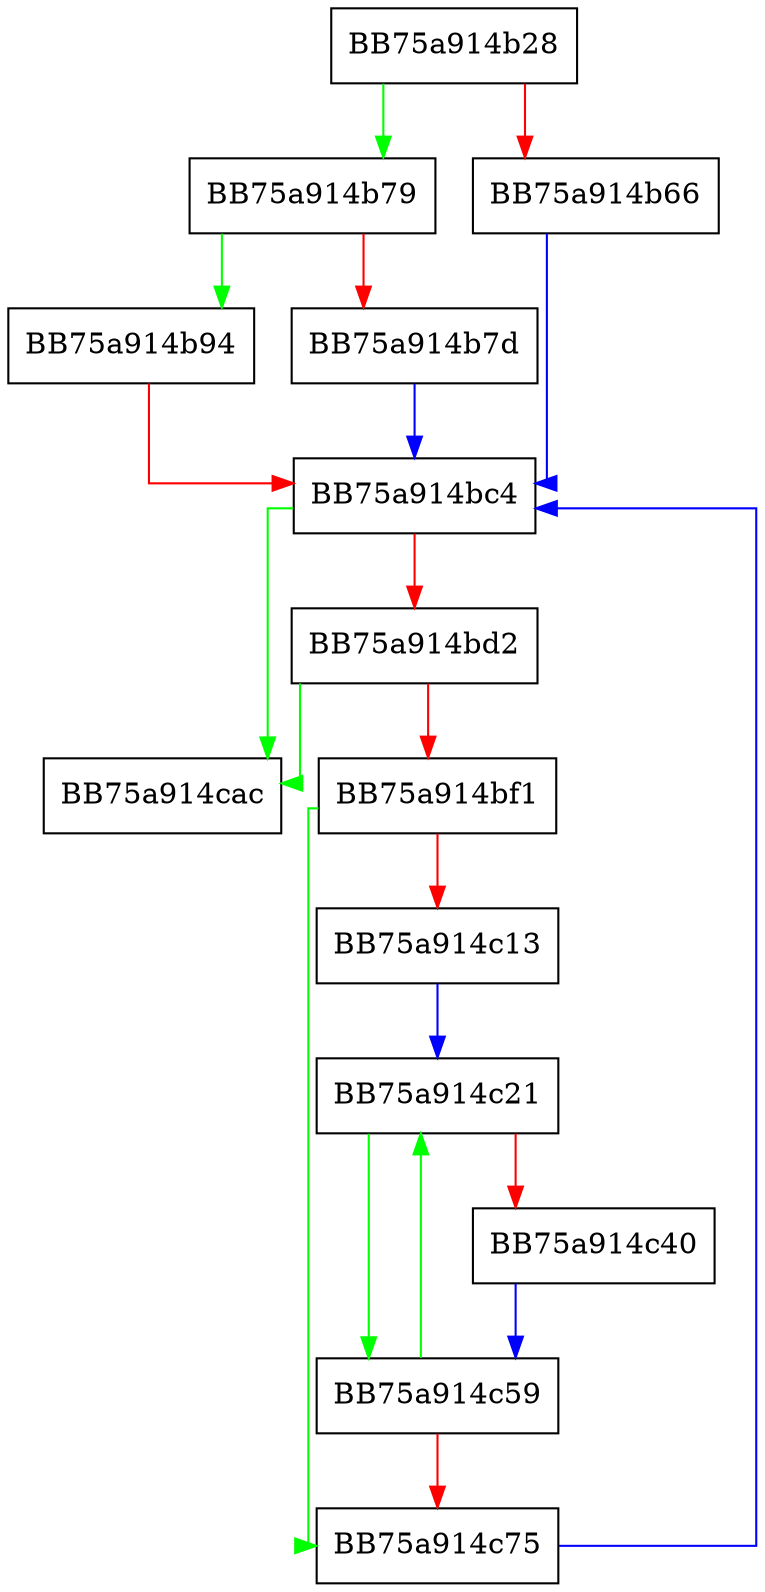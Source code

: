 digraph _remove_stale_entries_from_t0_history {
  node [shape="box"];
  graph [splines=ortho];
  BB75a914b28 -> BB75a914b79 [color="green"];
  BB75a914b28 -> BB75a914b66 [color="red"];
  BB75a914b66 -> BB75a914bc4 [color="blue"];
  BB75a914b79 -> BB75a914b94 [color="green"];
  BB75a914b79 -> BB75a914b7d [color="red"];
  BB75a914b7d -> BB75a914bc4 [color="blue"];
  BB75a914b94 -> BB75a914bc4 [color="red"];
  BB75a914bc4 -> BB75a914cac [color="green"];
  BB75a914bc4 -> BB75a914bd2 [color="red"];
  BB75a914bd2 -> BB75a914cac [color="green"];
  BB75a914bd2 -> BB75a914bf1 [color="red"];
  BB75a914bf1 -> BB75a914c75 [color="green"];
  BB75a914bf1 -> BB75a914c13 [color="red"];
  BB75a914c13 -> BB75a914c21 [color="blue"];
  BB75a914c21 -> BB75a914c59 [color="green"];
  BB75a914c21 -> BB75a914c40 [color="red"];
  BB75a914c40 -> BB75a914c59 [color="blue"];
  BB75a914c59 -> BB75a914c21 [color="green"];
  BB75a914c59 -> BB75a914c75 [color="red"];
  BB75a914c75 -> BB75a914bc4 [color="blue"];
}